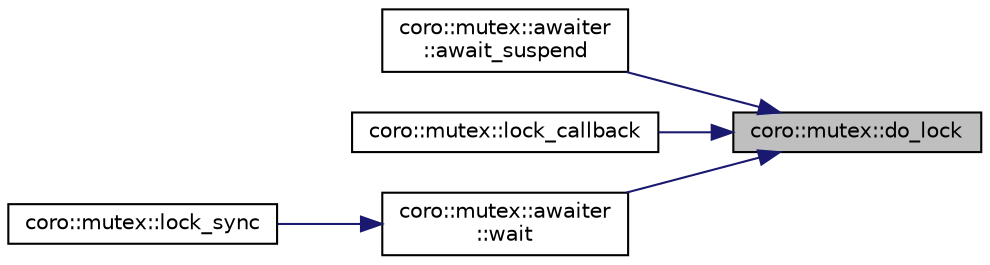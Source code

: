 digraph "coro::mutex::do_lock"
{
 // LATEX_PDF_SIZE
  edge [fontname="Helvetica",fontsize="10",labelfontname="Helvetica",labelfontsize="10"];
  node [fontname="Helvetica",fontsize="10",shape=record];
  rankdir="RL";
  Node1 [label="coro::mutex::do_lock",height=0.2,width=0.4,color="black", fillcolor="grey75", style="filled", fontcolor="black",tooltip="initiate lock operation"];
  Node1 -> Node2 [dir="back",color="midnightblue",fontsize="10",style="solid",fontname="Helvetica"];
  Node2 [label="coro::mutex::awaiter\l::await_suspend",height=0.2,width=0.4,color="black", fillcolor="white", style="filled",URL="$classcoro_1_1mutex_1_1awaiter_a588b216c6ab5a4b1841071b28371c919.html#a588b216c6ab5a4b1841071b28371c919",tooltip="coroutine - request the lock and suspend"];
  Node1 -> Node3 [dir="back",color="midnightblue",fontsize="10",style="solid",fontname="Helvetica"];
  Node3 [label="coro::mutex::lock_callback",height=0.2,width=0.4,color="black", fillcolor="white", style="filled",URL="$classcoro_1_1mutex_a66fc3958880800e8420a2b2ef34932c1.html#a66fc3958880800e8420a2b2ef34932c1",tooltip="lock and call a function when access is granted"];
  Node1 -> Node4 [dir="back",color="midnightblue",fontsize="10",style="solid",fontname="Helvetica"];
  Node4 [label="coro::mutex::awaiter\l::wait",height=0.2,width=0.4,color="black", fillcolor="white", style="filled",URL="$classcoro_1_1mutex_1_1awaiter_ac36f60109b6a68c09cad6f89f98e5f41.html#ac36f60109b6a68c09cad6f89f98e5f41",tooltip="perform synchronou wait on lock"];
  Node4 -> Node5 [dir="back",color="midnightblue",fontsize="10",style="solid",fontname="Helvetica"];
  Node5 [label="coro::mutex::lock_sync",height=0.2,width=0.4,color="black", fillcolor="white", style="filled",URL="$classcoro_1_1mutex_a0067038a6413cc3c34bfca3a8ef63314.html#a0067038a6413cc3c34bfca3a8ef63314",tooltip="lock synchronously"];
}
